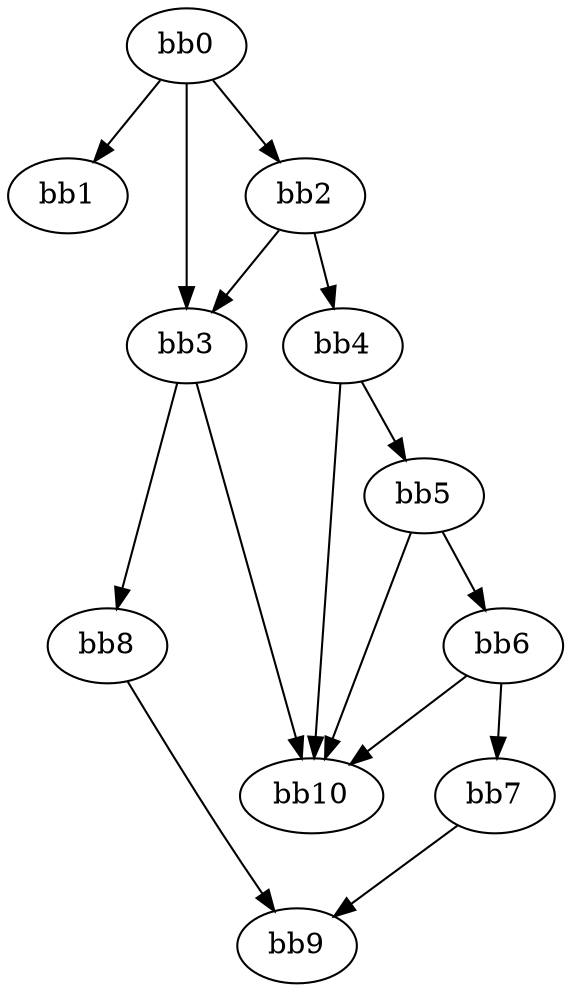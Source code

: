 digraph {
    0 [ label = "bb0\l" ]
    1 [ label = "bb1\l" ]
    2 [ label = "bb2\l" ]
    3 [ label = "bb3\l" ]
    4 [ label = "bb4\l" ]
    5 [ label = "bb5\l" ]
    6 [ label = "bb6\l" ]
    7 [ label = "bb7\l" ]
    8 [ label = "bb8\l" ]
    9 [ label = "bb9\l" ]
    10 [ label = "bb10\l" ]
    0 -> 1 [ ]
    0 -> 2 [ ]
    0 -> 3 [ ]
    2 -> 3 [ ]
    2 -> 4 [ ]
    3 -> 8 [ ]
    3 -> 10 [ ]
    4 -> 5 [ ]
    4 -> 10 [ ]
    5 -> 6 [ ]
    5 -> 10 [ ]
    6 -> 7 [ ]
    6 -> 10 [ ]
    7 -> 9 [ ]
    8 -> 9 [ ]
}

